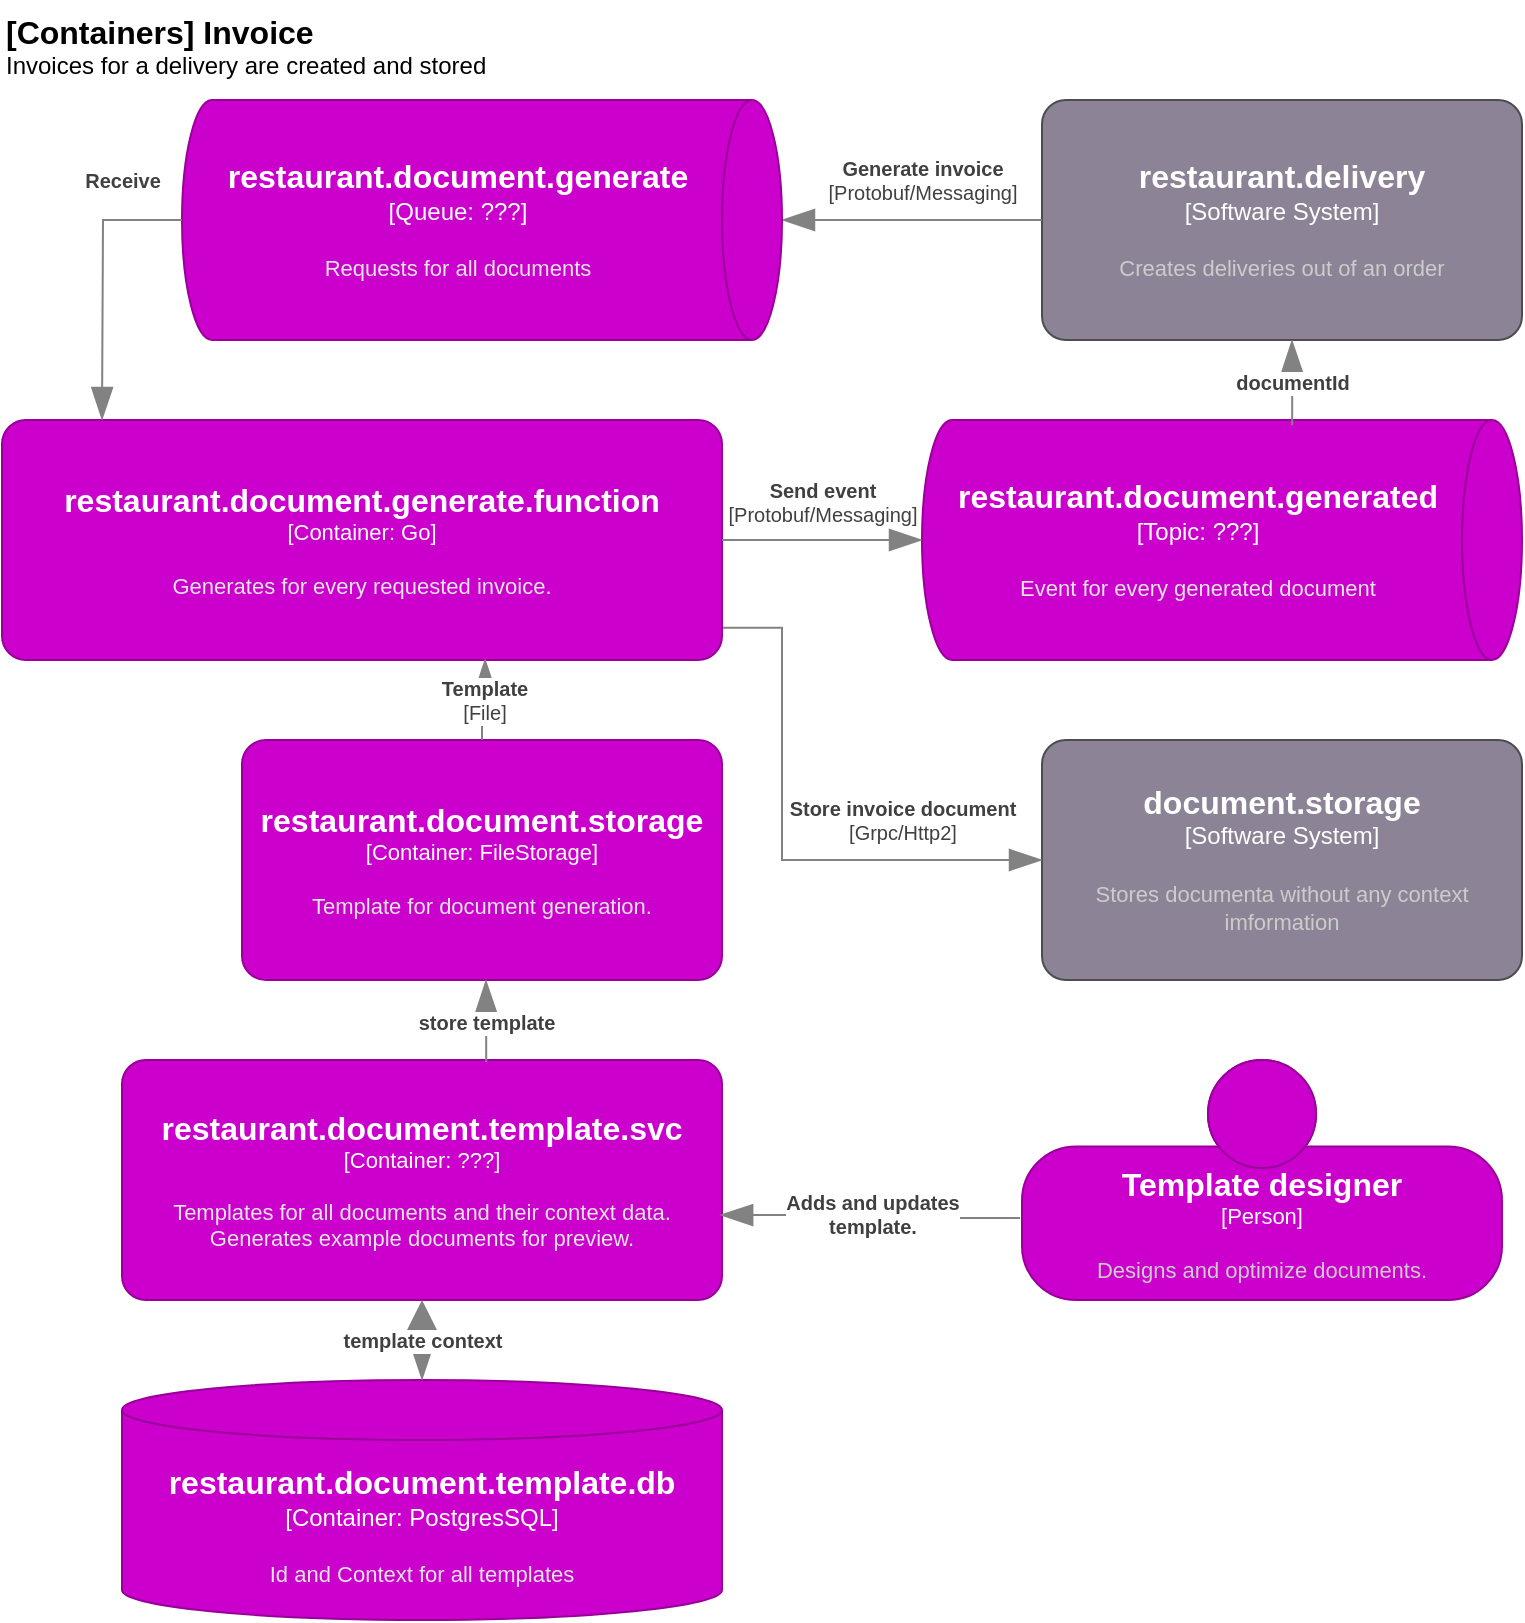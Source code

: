 <mxfile version="20.8.10" type="device"><diagram name="Seite-1" id="RLohJHp21ATyO2OX5k-E"><mxGraphModel dx="869" dy="690" grid="1" gridSize="10" guides="1" tooltips="1" connect="1" arrows="1" fold="1" page="1" pageScale="1" pageWidth="827" pageHeight="1169" math="0" shadow="0"><root><mxCell id="0"/><mxCell id="1" parent="0"/><object placeholders="1" c4Name="restaurant.delivery" c4Type="Software System" c4Description="Creates deliveries out of an order" label="&lt;font style=&quot;font-size: 16px&quot;&gt;&lt;b&gt;%c4Name%&lt;/b&gt;&lt;/font&gt;&lt;div&gt;[%c4Type%]&lt;/div&gt;&lt;br&gt;&lt;div&gt;&lt;font style=&quot;font-size: 11px&quot;&gt;&lt;font color=&quot;#cccccc&quot;&gt;%c4Description%&lt;/font&gt;&lt;/div&gt;" id="dt4k6XmV0Pw65qUnPDlu-10"><mxCell style="rounded=1;whiteSpace=wrap;html=1;labelBackgroundColor=none;fillColor=#8C8496;fontColor=#ffffff;align=center;arcSize=10;strokeColor=#4D4D4D;metaEdit=1;resizable=0;points=[[0.25,0,0],[0.5,0,0],[0.75,0,0],[1,0.25,0],[1,0.5,0],[1,0.75,0],[0.75,1,0],[0.5,1,0],[0.25,1,0],[0,0.75,0],[0,0.5,0],[0,0.25,0]];" parent="1" vertex="1"><mxGeometry x="560" y="80" width="240" height="120" as="geometry"/></mxCell></object><object placeholders="1" c4Name="document.storage" c4Type="Software System" c4Description="Stores documenta without any context imformation" label="&lt;font style=&quot;font-size: 16px&quot;&gt;&lt;b&gt;%c4Name%&lt;/b&gt;&lt;/font&gt;&lt;div&gt;[%c4Type%]&lt;/div&gt;&lt;br&gt;&lt;div&gt;&lt;font style=&quot;font-size: 11px&quot;&gt;&lt;font color=&quot;#cccccc&quot;&gt;%c4Description%&lt;/font&gt;&lt;/div&gt;" id="dt4k6XmV0Pw65qUnPDlu-13"><mxCell style="rounded=1;whiteSpace=wrap;html=1;labelBackgroundColor=none;fillColor=#8C8496;fontColor=#ffffff;align=center;arcSize=10;strokeColor=#4D4D4D;metaEdit=1;resizable=0;points=[[0.25,0,0],[0.5,0,0],[0.75,0,0],[1,0.25,0],[1,0.5,0],[1,0.75,0],[0.75,1,0],[0.5,1,0],[0.25,1,0],[0,0.75,0],[0,0.5,0],[0,0.25,0]];" parent="1" vertex="1"><mxGeometry x="560" y="400" width="240" height="120" as="geometry"/></mxCell></object><object placeholders="1" c4Type="Relationship" c4Technology="Protobuf/Messaging" c4Description="Generate invoice" label="&lt;div style=&quot;text-align: left&quot;&gt;&lt;div style=&quot;text-align: center&quot;&gt;&lt;b&gt;%c4Description%&lt;/b&gt;&lt;/div&gt;&lt;div style=&quot;text-align: center&quot;&gt;[%c4Technology%]&lt;/div&gt;&lt;/div&gt;" id="dt4k6XmV0Pw65qUnPDlu-20"><mxCell style="endArrow=blockThin;html=1;fontSize=10;fontColor=#404040;strokeWidth=1;endFill=1;strokeColor=#828282;elbow=vertical;metaEdit=1;endSize=14;startSize=14;jumpStyle=arc;jumpSize=16;rounded=0;edgeStyle=orthogonalEdgeStyle;exitX=0;exitY=0.5;exitDx=0;exitDy=0;exitPerimeter=0;entryX=0.5;entryY=0;entryDx=0;entryDy=0;entryPerimeter=0;" parent="1" source="dt4k6XmV0Pw65qUnPDlu-10" target="VrlqtHgzU6V9lKpk11cx-4" edge="1"><mxGeometry x="-0.077" y="-20" width="240" relative="1" as="geometry"><mxPoint x="330" y="180" as="sourcePoint"/><mxPoint x="430" y="140" as="targetPoint"/><mxPoint as="offset"/></mxGeometry></mxCell></object><object placeholders="1" c4Type="Relationship" c4Technology="Grpc/Http2" c4Description="Store invoice document" label="&lt;div style=&quot;text-align: left&quot;&gt;&lt;div style=&quot;text-align: center&quot;&gt;&lt;b&gt;%c4Description%&lt;/b&gt;&lt;/div&gt;&lt;div style=&quot;text-align: center&quot;&gt;[%c4Technology%]&lt;/div&gt;&lt;/div&gt;" id="dt4k6XmV0Pw65qUnPDlu-24"><mxCell style="endArrow=blockThin;html=1;fontSize=10;fontColor=#404040;strokeWidth=1;endFill=1;strokeColor=#828282;elbow=vertical;metaEdit=1;endSize=14;startSize=14;jumpStyle=arc;jumpSize=16;rounded=0;edgeStyle=orthogonalEdgeStyle;entryX=0;entryY=0.5;entryDx=0;entryDy=0;entryPerimeter=0;exitX=0.985;exitY=0.866;exitDx=0;exitDy=0;exitPerimeter=0;" parent="1" target="dt4k6XmV0Pw65qUnPDlu-13" edge="1" source="VrlqtHgzU6V9lKpk11cx-3"><mxGeometry x="0.503" y="20" width="240" relative="1" as="geometry"><mxPoint x="470" y="340" as="sourcePoint"/><mxPoint x="540" y="340" as="targetPoint"/><mxPoint as="offset"/><Array as="points"><mxPoint x="430" y="344"/><mxPoint x="430" y="460"/></Array></mxGeometry></mxCell></object><object placeholders="1" c4Name="[Containers] Invoice" c4Type="ContainerDiagramTitle" c4Description="Invoices for a delivery are created and stored" label="&lt;font style=&quot;font-size: 16px&quot;&gt;&lt;b&gt;&lt;div style=&quot;text-align: left&quot;&gt;%c4Name%&lt;/div&gt;&lt;/b&gt;&lt;/font&gt;&lt;div style=&quot;text-align: left&quot;&gt;%c4Description%&lt;/div&gt;" id="dt4k6XmV0Pw65qUnPDlu-30"><mxCell style="text;html=1;strokeColor=none;fillColor=none;align=left;verticalAlign=top;whiteSpace=wrap;rounded=0;metaEdit=1;allowArrows=0;resizable=1;rotatable=0;connectable=0;recursiveResize=0;expand=0;pointerEvents=0;points=[[0.25,0,0],[0.5,0,0],[0.75,0,0],[1,0.25,0],[1,0.5,0],[1,0.75,0],[0.75,1,0],[0.5,1,0],[0.25,1,0],[0,0.75,0],[0,0.5,0],[0,0.25,0]];" parent="1" vertex="1"><mxGeometry x="40" y="30" width="310" height="40" as="geometry"/></mxCell></object><object placeholders="1" c4Name="restaurant.document.generate.function" c4Type="Container" c4Technology="Go" c4Description="Generates for every requested invoice." label="&lt;font style=&quot;font-size: 16px&quot;&gt;&lt;b&gt;%c4Name%&lt;/b&gt;&lt;/font&gt;&lt;div&gt;[%c4Type%: %c4Technology%]&lt;/div&gt;&lt;br&gt;&lt;div&gt;&lt;font style=&quot;font-size: 11px&quot;&gt;&lt;font color=&quot;#E6E6E6&quot;&gt;%c4Description%&lt;/font&gt;&lt;/div&gt;" id="VrlqtHgzU6V9lKpk11cx-3"><mxCell style="rounded=1;whiteSpace=wrap;html=1;fontSize=11;labelBackgroundColor=none;fillColor=#CC00CC;fontColor=#ffffff;align=center;arcSize=10;strokeColor=#990099;metaEdit=1;resizable=1;points=[[0.25,0,0],[0.5,0,0],[0.75,0,0],[1,0.25,0],[1,0.5,0],[1,0.75,0],[0.75,1,0],[0.5,1,0],[0.25,1,0],[0,0.75,0],[0,0.5,0],[0,0.25,0]];imageWidth=24;imageHeight=24;resizeWidth=1;" vertex="1" parent="1"><mxGeometry x="40" y="240" width="360" height="120" as="geometry"/></mxCell></object><object c4Type="restaurant.document.generate" c4Container="Queue" c4Technology="???" c4Description="Requests for all documents" label="&lt;font style=&quot;font-size: 16px&quot;&gt;&lt;b&gt;%c4Type%&lt;/b&gt;&lt;/font&gt;&lt;div&gt;[%c4Container%:&amp;nbsp;%c4Technology%]&lt;/div&gt;&lt;br&gt;&lt;div&gt;&lt;font style=&quot;font-size: 11px&quot;&gt;&lt;font color=&quot;#E6E6E6&quot;&gt;%c4Description%&lt;/font&gt;&lt;/div&gt;" placeholders="1" id="VrlqtHgzU6V9lKpk11cx-4"><mxCell style="shape=cylinder3;size=15;direction=south;whiteSpace=wrap;html=1;boundedLbl=1;rounded=0;labelBackgroundColor=none;fillColor=#CC00CC;fontSize=12;fontColor=#ffffff;align=center;strokeColor=#990099;metaEdit=1;points=[[0.5,0,0],[1,0.25,0],[1,0.5,0],[1,0.75,0],[0.5,1,0],[0,0.75,0],[0,0.5,0],[0,0.25,0]];resizable=1;resizeWidth=1;" vertex="1" parent="1"><mxGeometry x="130" y="80" width="300" height="120" as="geometry"/></mxCell></object><object placeholders="1" c4Type="Relationship" c4Description="Receive" label="&lt;div style=&quot;text-align: left&quot;&gt;&lt;div style=&quot;text-align: center&quot;&gt;&lt;b&gt;%c4Description%&lt;/b&gt;&lt;/div&gt;" id="VrlqtHgzU6V9lKpk11cx-8"><mxCell style="endArrow=blockThin;html=1;fontSize=10;fontColor=#404040;strokeWidth=1;endFill=1;strokeColor=#828282;elbow=vertical;metaEdit=1;endSize=14;startSize=14;jumpStyle=arc;jumpSize=16;rounded=0;edgeStyle=orthogonalEdgeStyle;exitX=0.5;exitY=1;exitDx=0;exitDy=0;exitPerimeter=0;" edge="1" parent="1" source="VrlqtHgzU6V9lKpk11cx-4"><mxGeometry x="-0.571" y="-20" width="240" relative="1" as="geometry"><mxPoint x="350" y="400" as="sourcePoint"/><mxPoint x="90" y="240" as="targetPoint"/><mxPoint as="offset"/></mxGeometry></mxCell></object><object placeholders="1" c4Name="restaurant.document.storage" c4Type="Container" c4Technology="FileStorage" c4Description="Template for document generation." label="&lt;font style=&quot;font-size: 16px&quot;&gt;&lt;b&gt;%c4Name%&lt;/b&gt;&lt;/font&gt;&lt;div&gt;[%c4Type%: %c4Technology%]&lt;/div&gt;&lt;br&gt;&lt;div&gt;&lt;font style=&quot;font-size: 11px&quot;&gt;&lt;font color=&quot;#E6E6E6&quot;&gt;%c4Description%&lt;/font&gt;&lt;/div&gt;" id="VrlqtHgzU6V9lKpk11cx-10"><mxCell style="rounded=1;whiteSpace=wrap;html=1;fontSize=11;labelBackgroundColor=none;fillColor=#CC00CC;fontColor=#ffffff;align=center;arcSize=10;strokeColor=#990099;metaEdit=1;resizable=0;points=[[0.25,0,0],[0.5,0,0],[0.75,0,0],[1,0.25,0],[1,0.5,0],[1,0.75,0],[0.75,1,0],[0.5,1,0],[0.25,1,0],[0,0.75,0],[0,0.5,0],[0,0.25,0]];" vertex="1" parent="1"><mxGeometry x="160" y="400" width="240" height="120" as="geometry"/></mxCell></object><object c4Type="restaurant.document.generated" c4Container="Topic" c4Technology="???" c4Description="Event for every generated document" label="&lt;font style=&quot;font-size: 16px&quot;&gt;&lt;b&gt;%c4Type%&lt;/b&gt;&lt;/font&gt;&lt;div&gt;[%c4Container%:&amp;nbsp;%c4Technology%]&lt;/div&gt;&lt;br&gt;&lt;div&gt;&lt;font style=&quot;font-size: 11px&quot;&gt;&lt;font color=&quot;#E6E6E6&quot;&gt;%c4Description%&lt;/font&gt;&lt;/div&gt;" placeholders="1" id="VrlqtHgzU6V9lKpk11cx-11"><mxCell style="shape=cylinder3;size=15;direction=south;whiteSpace=wrap;html=1;boundedLbl=1;rounded=0;labelBackgroundColor=none;fillColor=#CC00CC;fontSize=12;fontColor=#ffffff;align=center;strokeColor=#990099;metaEdit=1;points=[[0.5,0,0],[1,0.25,0],[1,0.5,0],[1,0.75,0],[0.5,1,0],[0,0.75,0],[0,0.5,0],[0,0.25,0]];resizable=1;resizeWidth=1;" vertex="1" parent="1"><mxGeometry x="500" y="240" width="300" height="120" as="geometry"/></mxCell></object><object placeholders="1" c4Type="Relationship" c4Technology="Protobuf/Messaging" c4Description="Send event" label="&lt;div style=&quot;text-align: left&quot;&gt;&lt;div style=&quot;text-align: center&quot;&gt;&lt;b&gt;%c4Description%&lt;/b&gt;&lt;/div&gt;&lt;div style=&quot;text-align: center&quot;&gt;[%c4Technology%]&lt;/div&gt;&lt;/div&gt;" id="VrlqtHgzU6V9lKpk11cx-12"><mxCell style="endArrow=blockThin;html=1;fontSize=10;fontColor=#404040;strokeWidth=1;endFill=1;strokeColor=#828282;elbow=vertical;metaEdit=1;endSize=14;startSize=14;jumpStyle=arc;jumpSize=16;rounded=0;edgeStyle=orthogonalEdgeStyle;exitX=1;exitY=0.5;exitDx=0;exitDy=0;exitPerimeter=0;" edge="1" parent="1" source="VrlqtHgzU6V9lKpk11cx-3"><mxGeometry y="20" width="240" relative="1" as="geometry"><mxPoint x="350" y="400" as="sourcePoint"/><mxPoint x="500" y="300" as="targetPoint"/><mxPoint as="offset"/></mxGeometry></mxCell></object><object placeholders="1" c4Type="Relationship" c4Description="documentId" label="&lt;div style=&quot;text-align: left&quot;&gt;&lt;div style=&quot;text-align: center&quot;&gt;&lt;b&gt;%c4Description%&lt;/b&gt;&lt;/div&gt;" id="VrlqtHgzU6V9lKpk11cx-14"><mxCell style="endArrow=blockThin;html=1;fontSize=10;fontColor=#404040;strokeWidth=1;endFill=1;strokeColor=#828282;elbow=vertical;metaEdit=1;endSize=14;startSize=14;jumpStyle=arc;jumpSize=16;rounded=0;edgeStyle=orthogonalEdgeStyle;exitX=0.022;exitY=0.383;exitDx=0;exitDy=0;exitPerimeter=0;" edge="1" parent="1" source="VrlqtHgzU6V9lKpk11cx-11"><mxGeometry width="240" relative="1" as="geometry"><mxPoint x="350" y="400" as="sourcePoint"/><mxPoint x="685" y="200" as="targetPoint"/></mxGeometry></mxCell></object><object placeholders="1" c4Type="Relationship" c4Technology="File" c4Description="Template" label="&lt;div style=&quot;text-align: left&quot;&gt;&lt;div style=&quot;text-align: center&quot;&gt;&lt;b&gt;%c4Description%&lt;/b&gt;&lt;/div&gt;&lt;div style=&quot;text-align: center&quot;&gt;[%c4Technology%]&lt;/div&gt;&lt;/div&gt;" id="VrlqtHgzU6V9lKpk11cx-15"><mxCell style="endArrow=blockThin;html=1;fontSize=10;fontColor=#404040;strokeWidth=1;endFill=1;strokeColor=#828282;elbow=vertical;metaEdit=1;endSize=14;startSize=14;jumpStyle=arc;jumpSize=16;rounded=0;edgeStyle=orthogonalEdgeStyle;exitX=0.5;exitY=0;exitDx=0;exitDy=0;exitPerimeter=0;entryX=0.671;entryY=0.996;entryDx=0;entryDy=0;entryPerimeter=0;" edge="1" parent="1" source="VrlqtHgzU6V9lKpk11cx-10" target="VrlqtHgzU6V9lKpk11cx-3"><mxGeometry width="240" relative="1" as="geometry"><mxPoint x="350" y="400" as="sourcePoint"/><mxPoint x="590" y="400" as="targetPoint"/></mxGeometry></mxCell></object><object placeholders="1" c4Name="Template designer" c4Type="Person" c4Description="Designs and optimize documents." label="&lt;font style=&quot;font-size: 16px&quot;&gt;&lt;b&gt;%c4Name%&lt;/b&gt;&lt;/font&gt;&lt;div&gt;[%c4Type%]&lt;/div&gt;&lt;br&gt;&lt;div&gt;&lt;font style=&quot;font-size: 11px&quot;&gt;&lt;font color=&quot;#cccccc&quot;&gt;%c4Description%&lt;/font&gt;&lt;/div&gt;" id="VrlqtHgzU6V9lKpk11cx-16"><mxCell style="html=1;fontSize=11;dashed=0;whiteSpace=wrap;fillColor=#CC00CC;strokeColor=#990099;fontColor=#ffffff;shape=mxgraph.c4.person2;align=center;metaEdit=1;points=[[0.5,0,0],[1,0.5,0],[1,0.75,0],[0.75,1,0],[0.5,1,0],[0.25,1,0],[0,0.75,0],[0,0.5,0]];resizable=1;resizeWidth=1;resizeHeight=1;" vertex="1" parent="1"><mxGeometry x="550" y="560" width="240" height="120" as="geometry"/></mxCell></object><object placeholders="1" c4Name="restaurant.document.template.svc" c4Type="Container" c4Technology="???" c4Description="Templates for all documents and their context data. Generates example documents for preview." label="&lt;font style=&quot;font-size: 16px&quot;&gt;&lt;b&gt;%c4Name%&lt;/b&gt;&lt;/font&gt;&lt;div&gt;[%c4Type%: %c4Technology%]&lt;/div&gt;&lt;br&gt;&lt;div&gt;&lt;font style=&quot;font-size: 11px&quot;&gt;&lt;font color=&quot;#E6E6E6&quot;&gt;%c4Description%&lt;/font&gt;&lt;/div&gt;" id="VrlqtHgzU6V9lKpk11cx-17"><mxCell style="rounded=1;whiteSpace=wrap;html=1;fontSize=11;labelBackgroundColor=none;fillColor=#CC00CC;fontColor=#ffffff;align=center;arcSize=10;strokeColor=#990099;metaEdit=1;resizable=1;points=[[0.25,0,0],[0.5,0,0],[0.75,0,0],[1,0.25,0],[1,0.5,0],[1,0.75,0],[0.75,1,0],[0.5,1,0],[0.25,1,0],[0,0.75,0],[0,0.5,0],[0,0.25,0]];resizeWidth=1;" vertex="1" parent="1"><mxGeometry x="100" y="560" width="300" height="120" as="geometry"/></mxCell></object><object placeholders="1" c4Type="Relationship" c4Description="store template" label="&lt;div style=&quot;text-align: left&quot;&gt;&lt;div style=&quot;text-align: center&quot;&gt;&lt;b&gt;%c4Description%&lt;/b&gt;&lt;/div&gt;" id="VrlqtHgzU6V9lKpk11cx-18"><mxCell style="endArrow=blockThin;html=1;fontSize=10;fontColor=#404040;strokeWidth=1;endFill=1;strokeColor=#828282;elbow=vertical;metaEdit=1;endSize=14;startSize=14;jumpStyle=arc;jumpSize=16;rounded=0;edgeStyle=orthogonalEdgeStyle;exitX=0.607;exitY=0.008;exitDx=0;exitDy=0;exitPerimeter=0;" edge="1" parent="1" source="VrlqtHgzU6V9lKpk11cx-17"><mxGeometry width="240" relative="1" as="geometry"><mxPoint x="360" y="400" as="sourcePoint"/><mxPoint x="282" y="520" as="targetPoint"/></mxGeometry></mxCell></object><object placeholders="1" c4Type="Relationship" c4Description="Adds and updates&#10;template." label="&lt;div style=&quot;text-align: left&quot;&gt;&lt;div style=&quot;text-align: center&quot;&gt;&lt;b&gt;%c4Description%&lt;/b&gt;&lt;/div&gt;" id="VrlqtHgzU6V9lKpk11cx-19"><mxCell style="endArrow=blockThin;html=1;fontSize=10;fontColor=#404040;strokeWidth=1;endFill=1;strokeColor=#828282;elbow=vertical;metaEdit=1;endSize=14;startSize=14;jumpStyle=arc;jumpSize=16;rounded=0;edgeStyle=orthogonalEdgeStyle;exitX=-0.004;exitY=0.658;exitDx=0;exitDy=0;exitPerimeter=0;entryX=0.997;entryY=0.646;entryDx=0;entryDy=0;entryPerimeter=0;" edge="1" parent="1" source="VrlqtHgzU6V9lKpk11cx-16" target="VrlqtHgzU6V9lKpk11cx-17"><mxGeometry width="240" relative="1" as="geometry"><mxPoint x="360" y="400" as="sourcePoint"/><mxPoint x="600" y="400" as="targetPoint"/></mxGeometry></mxCell></object><object placeholders="1" c4Type="restaurant.document.template.db" c4Container="Container" c4Technology="PostgresSQL" c4Description="Id and Context for all templates" label="&lt;font style=&quot;font-size: 16px&quot;&gt;&lt;b&gt;%c4Type%&lt;/b&gt;&lt;/font&gt;&lt;div&gt;[%c4Container%:&amp;nbsp;%c4Technology%]&lt;/div&gt;&lt;br&gt;&lt;div&gt;&lt;font style=&quot;font-size: 11px&quot;&gt;&lt;font color=&quot;#E6E6E6&quot;&gt;%c4Description%&lt;/font&gt;&lt;/div&gt;" id="VrlqtHgzU6V9lKpk11cx-20"><mxCell style="shape=cylinder3;size=15;whiteSpace=wrap;html=1;boundedLbl=1;rounded=0;labelBackgroundColor=none;fillColor=#CC00CC;fontSize=12;fontColor=#ffffff;align=center;strokeColor=#990099;metaEdit=1;points=[[0.5,0,0],[1,0.25,0],[1,0.5,0],[1,0.75,0],[0.5,1,0],[0,0.75,0],[0,0.5,0],[0,0.25,0]];resizable=1;resizeWidth=1;" vertex="1" parent="1"><mxGeometry x="100" y="720" width="300" height="120" as="geometry"/></mxCell></object><object placeholders="1" c4Type="Relationship" c4Description="template context" label="&lt;div style=&quot;text-align: left&quot;&gt;&lt;div style=&quot;text-align: center&quot;&gt;&lt;b&gt;%c4Description%&lt;/b&gt;&lt;/div&gt;" id="VrlqtHgzU6V9lKpk11cx-21"><mxCell style="endArrow=blockThin;html=1;fontSize=10;fontColor=#404040;strokeWidth=1;endFill=1;strokeColor=#828282;elbow=vertical;metaEdit=1;endSize=14;startSize=14;jumpStyle=arc;jumpSize=16;rounded=0;edgeStyle=orthogonalEdgeStyle;exitX=0.5;exitY=1;exitDx=0;exitDy=0;exitPerimeter=0;entryX=0.5;entryY=0;entryDx=0;entryDy=0;entryPerimeter=0;startArrow=block;startFill=1;" edge="1" parent="1" source="VrlqtHgzU6V9lKpk11cx-17" target="VrlqtHgzU6V9lKpk11cx-20"><mxGeometry width="240" relative="1" as="geometry"><mxPoint x="360" y="640" as="sourcePoint"/><mxPoint x="600" y="640" as="targetPoint"/></mxGeometry></mxCell></object></root></mxGraphModel></diagram></mxfile>
